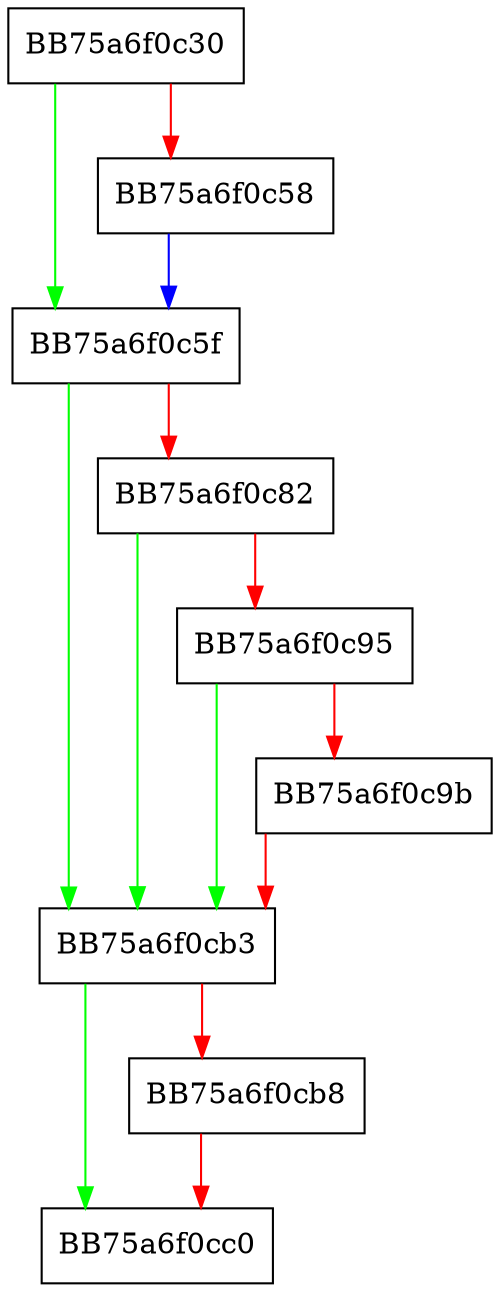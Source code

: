 digraph LoadTPTrustedProcessesDbVar {
  node [shape="box"];
  graph [splines=ortho];
  BB75a6f0c30 -> BB75a6f0c5f [color="green"];
  BB75a6f0c30 -> BB75a6f0c58 [color="red"];
  BB75a6f0c58 -> BB75a6f0c5f [color="blue"];
  BB75a6f0c5f -> BB75a6f0cb3 [color="green"];
  BB75a6f0c5f -> BB75a6f0c82 [color="red"];
  BB75a6f0c82 -> BB75a6f0cb3 [color="green"];
  BB75a6f0c82 -> BB75a6f0c95 [color="red"];
  BB75a6f0c95 -> BB75a6f0cb3 [color="green"];
  BB75a6f0c95 -> BB75a6f0c9b [color="red"];
  BB75a6f0c9b -> BB75a6f0cb3 [color="red"];
  BB75a6f0cb3 -> BB75a6f0cc0 [color="green"];
  BB75a6f0cb3 -> BB75a6f0cb8 [color="red"];
  BB75a6f0cb8 -> BB75a6f0cc0 [color="red"];
}